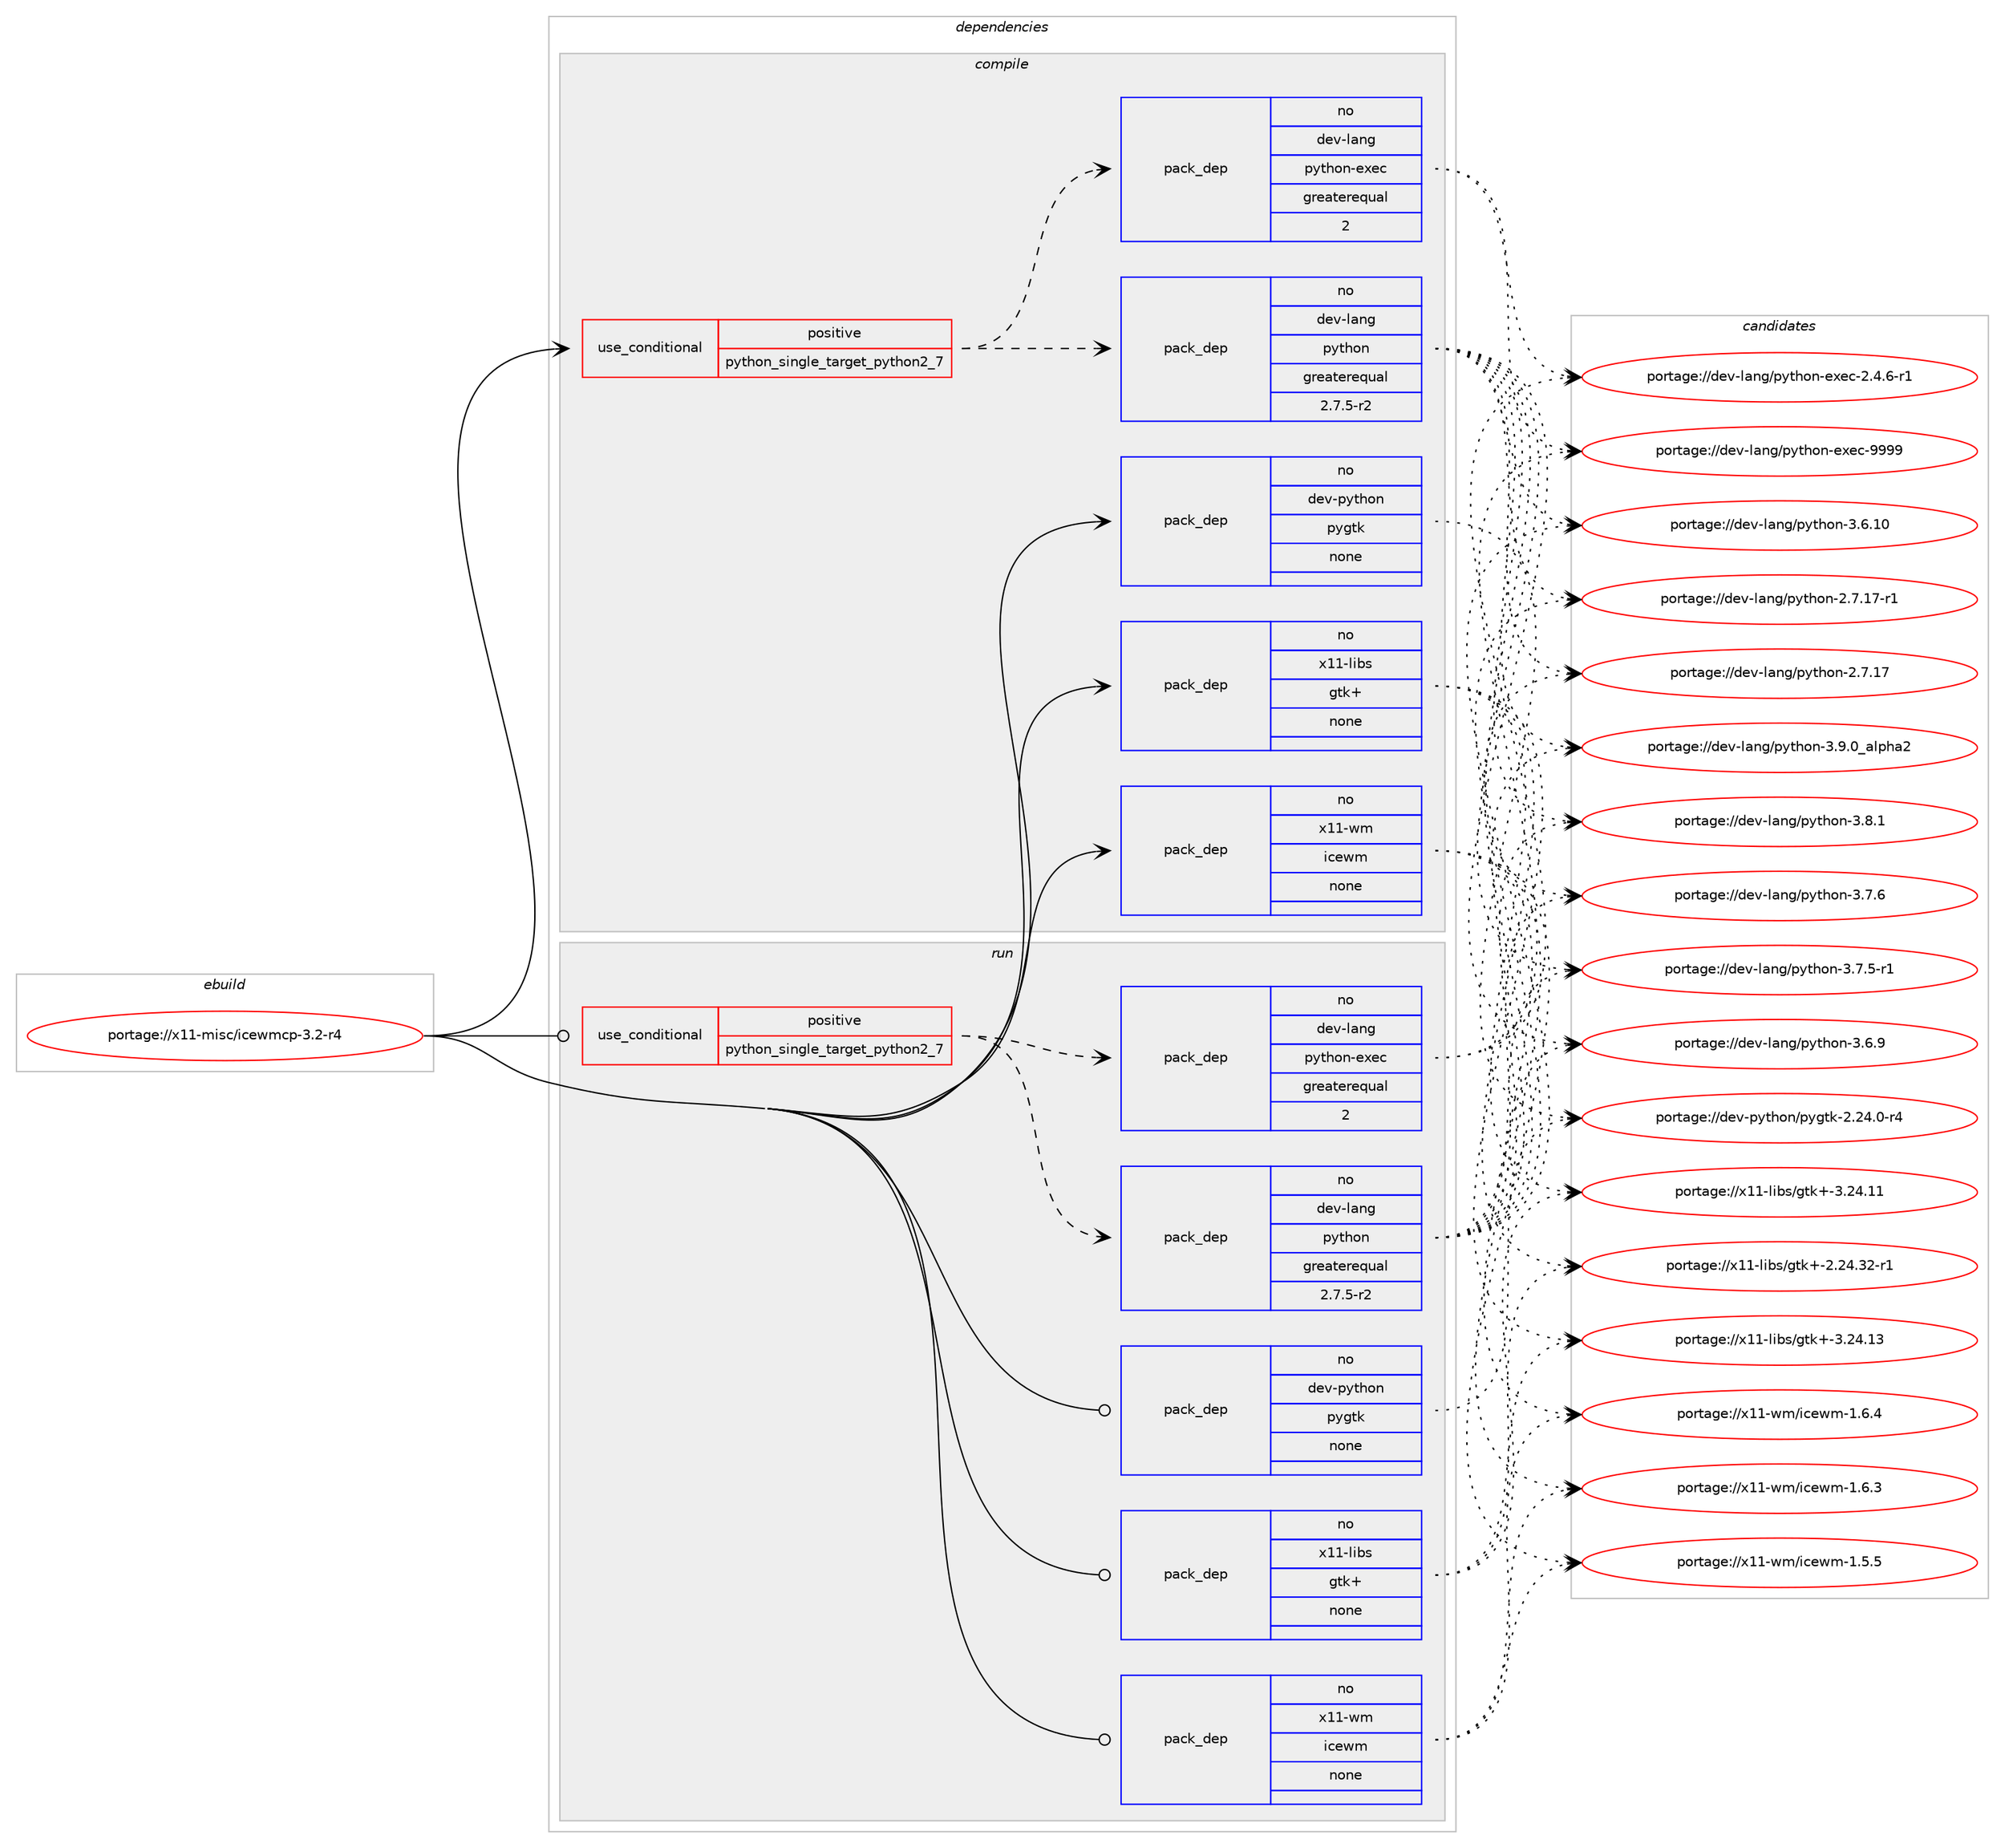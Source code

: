 digraph prolog {

# *************
# Graph options
# *************

newrank=true;
concentrate=true;
compound=true;
graph [rankdir=LR,fontname=Helvetica,fontsize=10,ranksep=1.5];#, ranksep=2.5, nodesep=0.2];
edge  [arrowhead=vee];
node  [fontname=Helvetica,fontsize=10];

# **********
# The ebuild
# **********

subgraph cluster_leftcol {
color=gray;
rank=same;
label=<<i>ebuild</i>>;
id [label="portage://x11-misc/icewmcp-3.2-r4", color=red, width=4, href="../x11-misc/icewmcp-3.2-r4.svg"];
}

# ****************
# The dependencies
# ****************

subgraph cluster_midcol {
color=gray;
label=<<i>dependencies</i>>;
subgraph cluster_compile {
fillcolor="#eeeeee";
style=filled;
label=<<i>compile</i>>;
subgraph cond2043 {
dependency14765 [label=<<TABLE BORDER="0" CELLBORDER="1" CELLSPACING="0" CELLPADDING="4"><TR><TD ROWSPAN="3" CELLPADDING="10">use_conditional</TD></TR><TR><TD>positive</TD></TR><TR><TD>python_single_target_python2_7</TD></TR></TABLE>>, shape=none, color=red];
subgraph pack12483 {
dependency14766 [label=<<TABLE BORDER="0" CELLBORDER="1" CELLSPACING="0" CELLPADDING="4" WIDTH="220"><TR><TD ROWSPAN="6" CELLPADDING="30">pack_dep</TD></TR><TR><TD WIDTH="110">no</TD></TR><TR><TD>dev-lang</TD></TR><TR><TD>python</TD></TR><TR><TD>greaterequal</TD></TR><TR><TD>2.7.5-r2</TD></TR></TABLE>>, shape=none, color=blue];
}
dependency14765:e -> dependency14766:w [weight=20,style="dashed",arrowhead="vee"];
subgraph pack12484 {
dependency14767 [label=<<TABLE BORDER="0" CELLBORDER="1" CELLSPACING="0" CELLPADDING="4" WIDTH="220"><TR><TD ROWSPAN="6" CELLPADDING="30">pack_dep</TD></TR><TR><TD WIDTH="110">no</TD></TR><TR><TD>dev-lang</TD></TR><TR><TD>python-exec</TD></TR><TR><TD>greaterequal</TD></TR><TR><TD>2</TD></TR></TABLE>>, shape=none, color=blue];
}
dependency14765:e -> dependency14767:w [weight=20,style="dashed",arrowhead="vee"];
}
id:e -> dependency14765:w [weight=20,style="solid",arrowhead="vee"];
subgraph pack12485 {
dependency14768 [label=<<TABLE BORDER="0" CELLBORDER="1" CELLSPACING="0" CELLPADDING="4" WIDTH="220"><TR><TD ROWSPAN="6" CELLPADDING="30">pack_dep</TD></TR><TR><TD WIDTH="110">no</TD></TR><TR><TD>dev-python</TD></TR><TR><TD>pygtk</TD></TR><TR><TD>none</TD></TR><TR><TD></TD></TR></TABLE>>, shape=none, color=blue];
}
id:e -> dependency14768:w [weight=20,style="solid",arrowhead="vee"];
subgraph pack12486 {
dependency14769 [label=<<TABLE BORDER="0" CELLBORDER="1" CELLSPACING="0" CELLPADDING="4" WIDTH="220"><TR><TD ROWSPAN="6" CELLPADDING="30">pack_dep</TD></TR><TR><TD WIDTH="110">no</TD></TR><TR><TD>x11-libs</TD></TR><TR><TD>gtk+</TD></TR><TR><TD>none</TD></TR><TR><TD></TD></TR></TABLE>>, shape=none, color=blue];
}
id:e -> dependency14769:w [weight=20,style="solid",arrowhead="vee"];
subgraph pack12487 {
dependency14770 [label=<<TABLE BORDER="0" CELLBORDER="1" CELLSPACING="0" CELLPADDING="4" WIDTH="220"><TR><TD ROWSPAN="6" CELLPADDING="30">pack_dep</TD></TR><TR><TD WIDTH="110">no</TD></TR><TR><TD>x11-wm</TD></TR><TR><TD>icewm</TD></TR><TR><TD>none</TD></TR><TR><TD></TD></TR></TABLE>>, shape=none, color=blue];
}
id:e -> dependency14770:w [weight=20,style="solid",arrowhead="vee"];
}
subgraph cluster_compileandrun {
fillcolor="#eeeeee";
style=filled;
label=<<i>compile and run</i>>;
}
subgraph cluster_run {
fillcolor="#eeeeee";
style=filled;
label=<<i>run</i>>;
subgraph cond2044 {
dependency14771 [label=<<TABLE BORDER="0" CELLBORDER="1" CELLSPACING="0" CELLPADDING="4"><TR><TD ROWSPAN="3" CELLPADDING="10">use_conditional</TD></TR><TR><TD>positive</TD></TR><TR><TD>python_single_target_python2_7</TD></TR></TABLE>>, shape=none, color=red];
subgraph pack12488 {
dependency14772 [label=<<TABLE BORDER="0" CELLBORDER="1" CELLSPACING="0" CELLPADDING="4" WIDTH="220"><TR><TD ROWSPAN="6" CELLPADDING="30">pack_dep</TD></TR><TR><TD WIDTH="110">no</TD></TR><TR><TD>dev-lang</TD></TR><TR><TD>python</TD></TR><TR><TD>greaterequal</TD></TR><TR><TD>2.7.5-r2</TD></TR></TABLE>>, shape=none, color=blue];
}
dependency14771:e -> dependency14772:w [weight=20,style="dashed",arrowhead="vee"];
subgraph pack12489 {
dependency14773 [label=<<TABLE BORDER="0" CELLBORDER="1" CELLSPACING="0" CELLPADDING="4" WIDTH="220"><TR><TD ROWSPAN="6" CELLPADDING="30">pack_dep</TD></TR><TR><TD WIDTH="110">no</TD></TR><TR><TD>dev-lang</TD></TR><TR><TD>python-exec</TD></TR><TR><TD>greaterequal</TD></TR><TR><TD>2</TD></TR></TABLE>>, shape=none, color=blue];
}
dependency14771:e -> dependency14773:w [weight=20,style="dashed",arrowhead="vee"];
}
id:e -> dependency14771:w [weight=20,style="solid",arrowhead="odot"];
subgraph pack12490 {
dependency14774 [label=<<TABLE BORDER="0" CELLBORDER="1" CELLSPACING="0" CELLPADDING="4" WIDTH="220"><TR><TD ROWSPAN="6" CELLPADDING="30">pack_dep</TD></TR><TR><TD WIDTH="110">no</TD></TR><TR><TD>dev-python</TD></TR><TR><TD>pygtk</TD></TR><TR><TD>none</TD></TR><TR><TD></TD></TR></TABLE>>, shape=none, color=blue];
}
id:e -> dependency14774:w [weight=20,style="solid",arrowhead="odot"];
subgraph pack12491 {
dependency14775 [label=<<TABLE BORDER="0" CELLBORDER="1" CELLSPACING="0" CELLPADDING="4" WIDTH="220"><TR><TD ROWSPAN="6" CELLPADDING="30">pack_dep</TD></TR><TR><TD WIDTH="110">no</TD></TR><TR><TD>x11-libs</TD></TR><TR><TD>gtk+</TD></TR><TR><TD>none</TD></TR><TR><TD></TD></TR></TABLE>>, shape=none, color=blue];
}
id:e -> dependency14775:w [weight=20,style="solid",arrowhead="odot"];
subgraph pack12492 {
dependency14776 [label=<<TABLE BORDER="0" CELLBORDER="1" CELLSPACING="0" CELLPADDING="4" WIDTH="220"><TR><TD ROWSPAN="6" CELLPADDING="30">pack_dep</TD></TR><TR><TD WIDTH="110">no</TD></TR><TR><TD>x11-wm</TD></TR><TR><TD>icewm</TD></TR><TR><TD>none</TD></TR><TR><TD></TD></TR></TABLE>>, shape=none, color=blue];
}
id:e -> dependency14776:w [weight=20,style="solid",arrowhead="odot"];
}
}

# **************
# The candidates
# **************

subgraph cluster_choices {
rank=same;
color=gray;
label=<<i>candidates</i>>;

subgraph choice12483 {
color=black;
nodesep=1;
choice10010111845108971101034711212111610411111045514657464895971081121049750 [label="portage://dev-lang/python-3.9.0_alpha2", color=red, width=4,href="../dev-lang/python-3.9.0_alpha2.svg"];
choice100101118451089711010347112121116104111110455146564649 [label="portage://dev-lang/python-3.8.1", color=red, width=4,href="../dev-lang/python-3.8.1.svg"];
choice100101118451089711010347112121116104111110455146554654 [label="portage://dev-lang/python-3.7.6", color=red, width=4,href="../dev-lang/python-3.7.6.svg"];
choice1001011184510897110103471121211161041111104551465546534511449 [label="portage://dev-lang/python-3.7.5-r1", color=red, width=4,href="../dev-lang/python-3.7.5-r1.svg"];
choice100101118451089711010347112121116104111110455146544657 [label="portage://dev-lang/python-3.6.9", color=red, width=4,href="../dev-lang/python-3.6.9.svg"];
choice10010111845108971101034711212111610411111045514654464948 [label="portage://dev-lang/python-3.6.10", color=red, width=4,href="../dev-lang/python-3.6.10.svg"];
choice100101118451089711010347112121116104111110455046554649554511449 [label="portage://dev-lang/python-2.7.17-r1", color=red, width=4,href="../dev-lang/python-2.7.17-r1.svg"];
choice10010111845108971101034711212111610411111045504655464955 [label="portage://dev-lang/python-2.7.17", color=red, width=4,href="../dev-lang/python-2.7.17.svg"];
dependency14766:e -> choice10010111845108971101034711212111610411111045514657464895971081121049750:w [style=dotted,weight="100"];
dependency14766:e -> choice100101118451089711010347112121116104111110455146564649:w [style=dotted,weight="100"];
dependency14766:e -> choice100101118451089711010347112121116104111110455146554654:w [style=dotted,weight="100"];
dependency14766:e -> choice1001011184510897110103471121211161041111104551465546534511449:w [style=dotted,weight="100"];
dependency14766:e -> choice100101118451089711010347112121116104111110455146544657:w [style=dotted,weight="100"];
dependency14766:e -> choice10010111845108971101034711212111610411111045514654464948:w [style=dotted,weight="100"];
dependency14766:e -> choice100101118451089711010347112121116104111110455046554649554511449:w [style=dotted,weight="100"];
dependency14766:e -> choice10010111845108971101034711212111610411111045504655464955:w [style=dotted,weight="100"];
}
subgraph choice12484 {
color=black;
nodesep=1;
choice10010111845108971101034711212111610411111045101120101994557575757 [label="portage://dev-lang/python-exec-9999", color=red, width=4,href="../dev-lang/python-exec-9999.svg"];
choice10010111845108971101034711212111610411111045101120101994550465246544511449 [label="portage://dev-lang/python-exec-2.4.6-r1", color=red, width=4,href="../dev-lang/python-exec-2.4.6-r1.svg"];
dependency14767:e -> choice10010111845108971101034711212111610411111045101120101994557575757:w [style=dotted,weight="100"];
dependency14767:e -> choice10010111845108971101034711212111610411111045101120101994550465246544511449:w [style=dotted,weight="100"];
}
subgraph choice12485 {
color=black;
nodesep=1;
choice1001011184511212111610411111047112121103116107455046505246484511452 [label="portage://dev-python/pygtk-2.24.0-r4", color=red, width=4,href="../dev-python/pygtk-2.24.0-r4.svg"];
dependency14768:e -> choice1001011184511212111610411111047112121103116107455046505246484511452:w [style=dotted,weight="100"];
}
subgraph choice12486 {
color=black;
nodesep=1;
choice1204949451081059811547103116107434551465052464951 [label="portage://x11-libs/gtk+-3.24.13", color=red, width=4,href="../x11-libs/gtk+-3.24.13.svg"];
choice1204949451081059811547103116107434551465052464949 [label="portage://x11-libs/gtk+-3.24.11", color=red, width=4,href="../x11-libs/gtk+-3.24.11.svg"];
choice12049494510810598115471031161074345504650524651504511449 [label="portage://x11-libs/gtk+-2.24.32-r1", color=red, width=4,href="../x11-libs/gtk+-2.24.32-r1.svg"];
dependency14769:e -> choice1204949451081059811547103116107434551465052464951:w [style=dotted,weight="100"];
dependency14769:e -> choice1204949451081059811547103116107434551465052464949:w [style=dotted,weight="100"];
dependency14769:e -> choice12049494510810598115471031161074345504650524651504511449:w [style=dotted,weight="100"];
}
subgraph choice12487 {
color=black;
nodesep=1;
choice1204949451191094710599101119109454946544652 [label="portage://x11-wm/icewm-1.6.4", color=red, width=4,href="../x11-wm/icewm-1.6.4.svg"];
choice1204949451191094710599101119109454946544651 [label="portage://x11-wm/icewm-1.6.3", color=red, width=4,href="../x11-wm/icewm-1.6.3.svg"];
choice1204949451191094710599101119109454946534653 [label="portage://x11-wm/icewm-1.5.5", color=red, width=4,href="../x11-wm/icewm-1.5.5.svg"];
dependency14770:e -> choice1204949451191094710599101119109454946544652:w [style=dotted,weight="100"];
dependency14770:e -> choice1204949451191094710599101119109454946544651:w [style=dotted,weight="100"];
dependency14770:e -> choice1204949451191094710599101119109454946534653:w [style=dotted,weight="100"];
}
subgraph choice12488 {
color=black;
nodesep=1;
choice10010111845108971101034711212111610411111045514657464895971081121049750 [label="portage://dev-lang/python-3.9.0_alpha2", color=red, width=4,href="../dev-lang/python-3.9.0_alpha2.svg"];
choice100101118451089711010347112121116104111110455146564649 [label="portage://dev-lang/python-3.8.1", color=red, width=4,href="../dev-lang/python-3.8.1.svg"];
choice100101118451089711010347112121116104111110455146554654 [label="portage://dev-lang/python-3.7.6", color=red, width=4,href="../dev-lang/python-3.7.6.svg"];
choice1001011184510897110103471121211161041111104551465546534511449 [label="portage://dev-lang/python-3.7.5-r1", color=red, width=4,href="../dev-lang/python-3.7.5-r1.svg"];
choice100101118451089711010347112121116104111110455146544657 [label="portage://dev-lang/python-3.6.9", color=red, width=4,href="../dev-lang/python-3.6.9.svg"];
choice10010111845108971101034711212111610411111045514654464948 [label="portage://dev-lang/python-3.6.10", color=red, width=4,href="../dev-lang/python-3.6.10.svg"];
choice100101118451089711010347112121116104111110455046554649554511449 [label="portage://dev-lang/python-2.7.17-r1", color=red, width=4,href="../dev-lang/python-2.7.17-r1.svg"];
choice10010111845108971101034711212111610411111045504655464955 [label="portage://dev-lang/python-2.7.17", color=red, width=4,href="../dev-lang/python-2.7.17.svg"];
dependency14772:e -> choice10010111845108971101034711212111610411111045514657464895971081121049750:w [style=dotted,weight="100"];
dependency14772:e -> choice100101118451089711010347112121116104111110455146564649:w [style=dotted,weight="100"];
dependency14772:e -> choice100101118451089711010347112121116104111110455146554654:w [style=dotted,weight="100"];
dependency14772:e -> choice1001011184510897110103471121211161041111104551465546534511449:w [style=dotted,weight="100"];
dependency14772:e -> choice100101118451089711010347112121116104111110455146544657:w [style=dotted,weight="100"];
dependency14772:e -> choice10010111845108971101034711212111610411111045514654464948:w [style=dotted,weight="100"];
dependency14772:e -> choice100101118451089711010347112121116104111110455046554649554511449:w [style=dotted,weight="100"];
dependency14772:e -> choice10010111845108971101034711212111610411111045504655464955:w [style=dotted,weight="100"];
}
subgraph choice12489 {
color=black;
nodesep=1;
choice10010111845108971101034711212111610411111045101120101994557575757 [label="portage://dev-lang/python-exec-9999", color=red, width=4,href="../dev-lang/python-exec-9999.svg"];
choice10010111845108971101034711212111610411111045101120101994550465246544511449 [label="portage://dev-lang/python-exec-2.4.6-r1", color=red, width=4,href="../dev-lang/python-exec-2.4.6-r1.svg"];
dependency14773:e -> choice10010111845108971101034711212111610411111045101120101994557575757:w [style=dotted,weight="100"];
dependency14773:e -> choice10010111845108971101034711212111610411111045101120101994550465246544511449:w [style=dotted,weight="100"];
}
subgraph choice12490 {
color=black;
nodesep=1;
choice1001011184511212111610411111047112121103116107455046505246484511452 [label="portage://dev-python/pygtk-2.24.0-r4", color=red, width=4,href="../dev-python/pygtk-2.24.0-r4.svg"];
dependency14774:e -> choice1001011184511212111610411111047112121103116107455046505246484511452:w [style=dotted,weight="100"];
}
subgraph choice12491 {
color=black;
nodesep=1;
choice1204949451081059811547103116107434551465052464951 [label="portage://x11-libs/gtk+-3.24.13", color=red, width=4,href="../x11-libs/gtk+-3.24.13.svg"];
choice1204949451081059811547103116107434551465052464949 [label="portage://x11-libs/gtk+-3.24.11", color=red, width=4,href="../x11-libs/gtk+-3.24.11.svg"];
choice12049494510810598115471031161074345504650524651504511449 [label="portage://x11-libs/gtk+-2.24.32-r1", color=red, width=4,href="../x11-libs/gtk+-2.24.32-r1.svg"];
dependency14775:e -> choice1204949451081059811547103116107434551465052464951:w [style=dotted,weight="100"];
dependency14775:e -> choice1204949451081059811547103116107434551465052464949:w [style=dotted,weight="100"];
dependency14775:e -> choice12049494510810598115471031161074345504650524651504511449:w [style=dotted,weight="100"];
}
subgraph choice12492 {
color=black;
nodesep=1;
choice1204949451191094710599101119109454946544652 [label="portage://x11-wm/icewm-1.6.4", color=red, width=4,href="../x11-wm/icewm-1.6.4.svg"];
choice1204949451191094710599101119109454946544651 [label="portage://x11-wm/icewm-1.6.3", color=red, width=4,href="../x11-wm/icewm-1.6.3.svg"];
choice1204949451191094710599101119109454946534653 [label="portage://x11-wm/icewm-1.5.5", color=red, width=4,href="../x11-wm/icewm-1.5.5.svg"];
dependency14776:e -> choice1204949451191094710599101119109454946544652:w [style=dotted,weight="100"];
dependency14776:e -> choice1204949451191094710599101119109454946544651:w [style=dotted,weight="100"];
dependency14776:e -> choice1204949451191094710599101119109454946534653:w [style=dotted,weight="100"];
}
}

}
